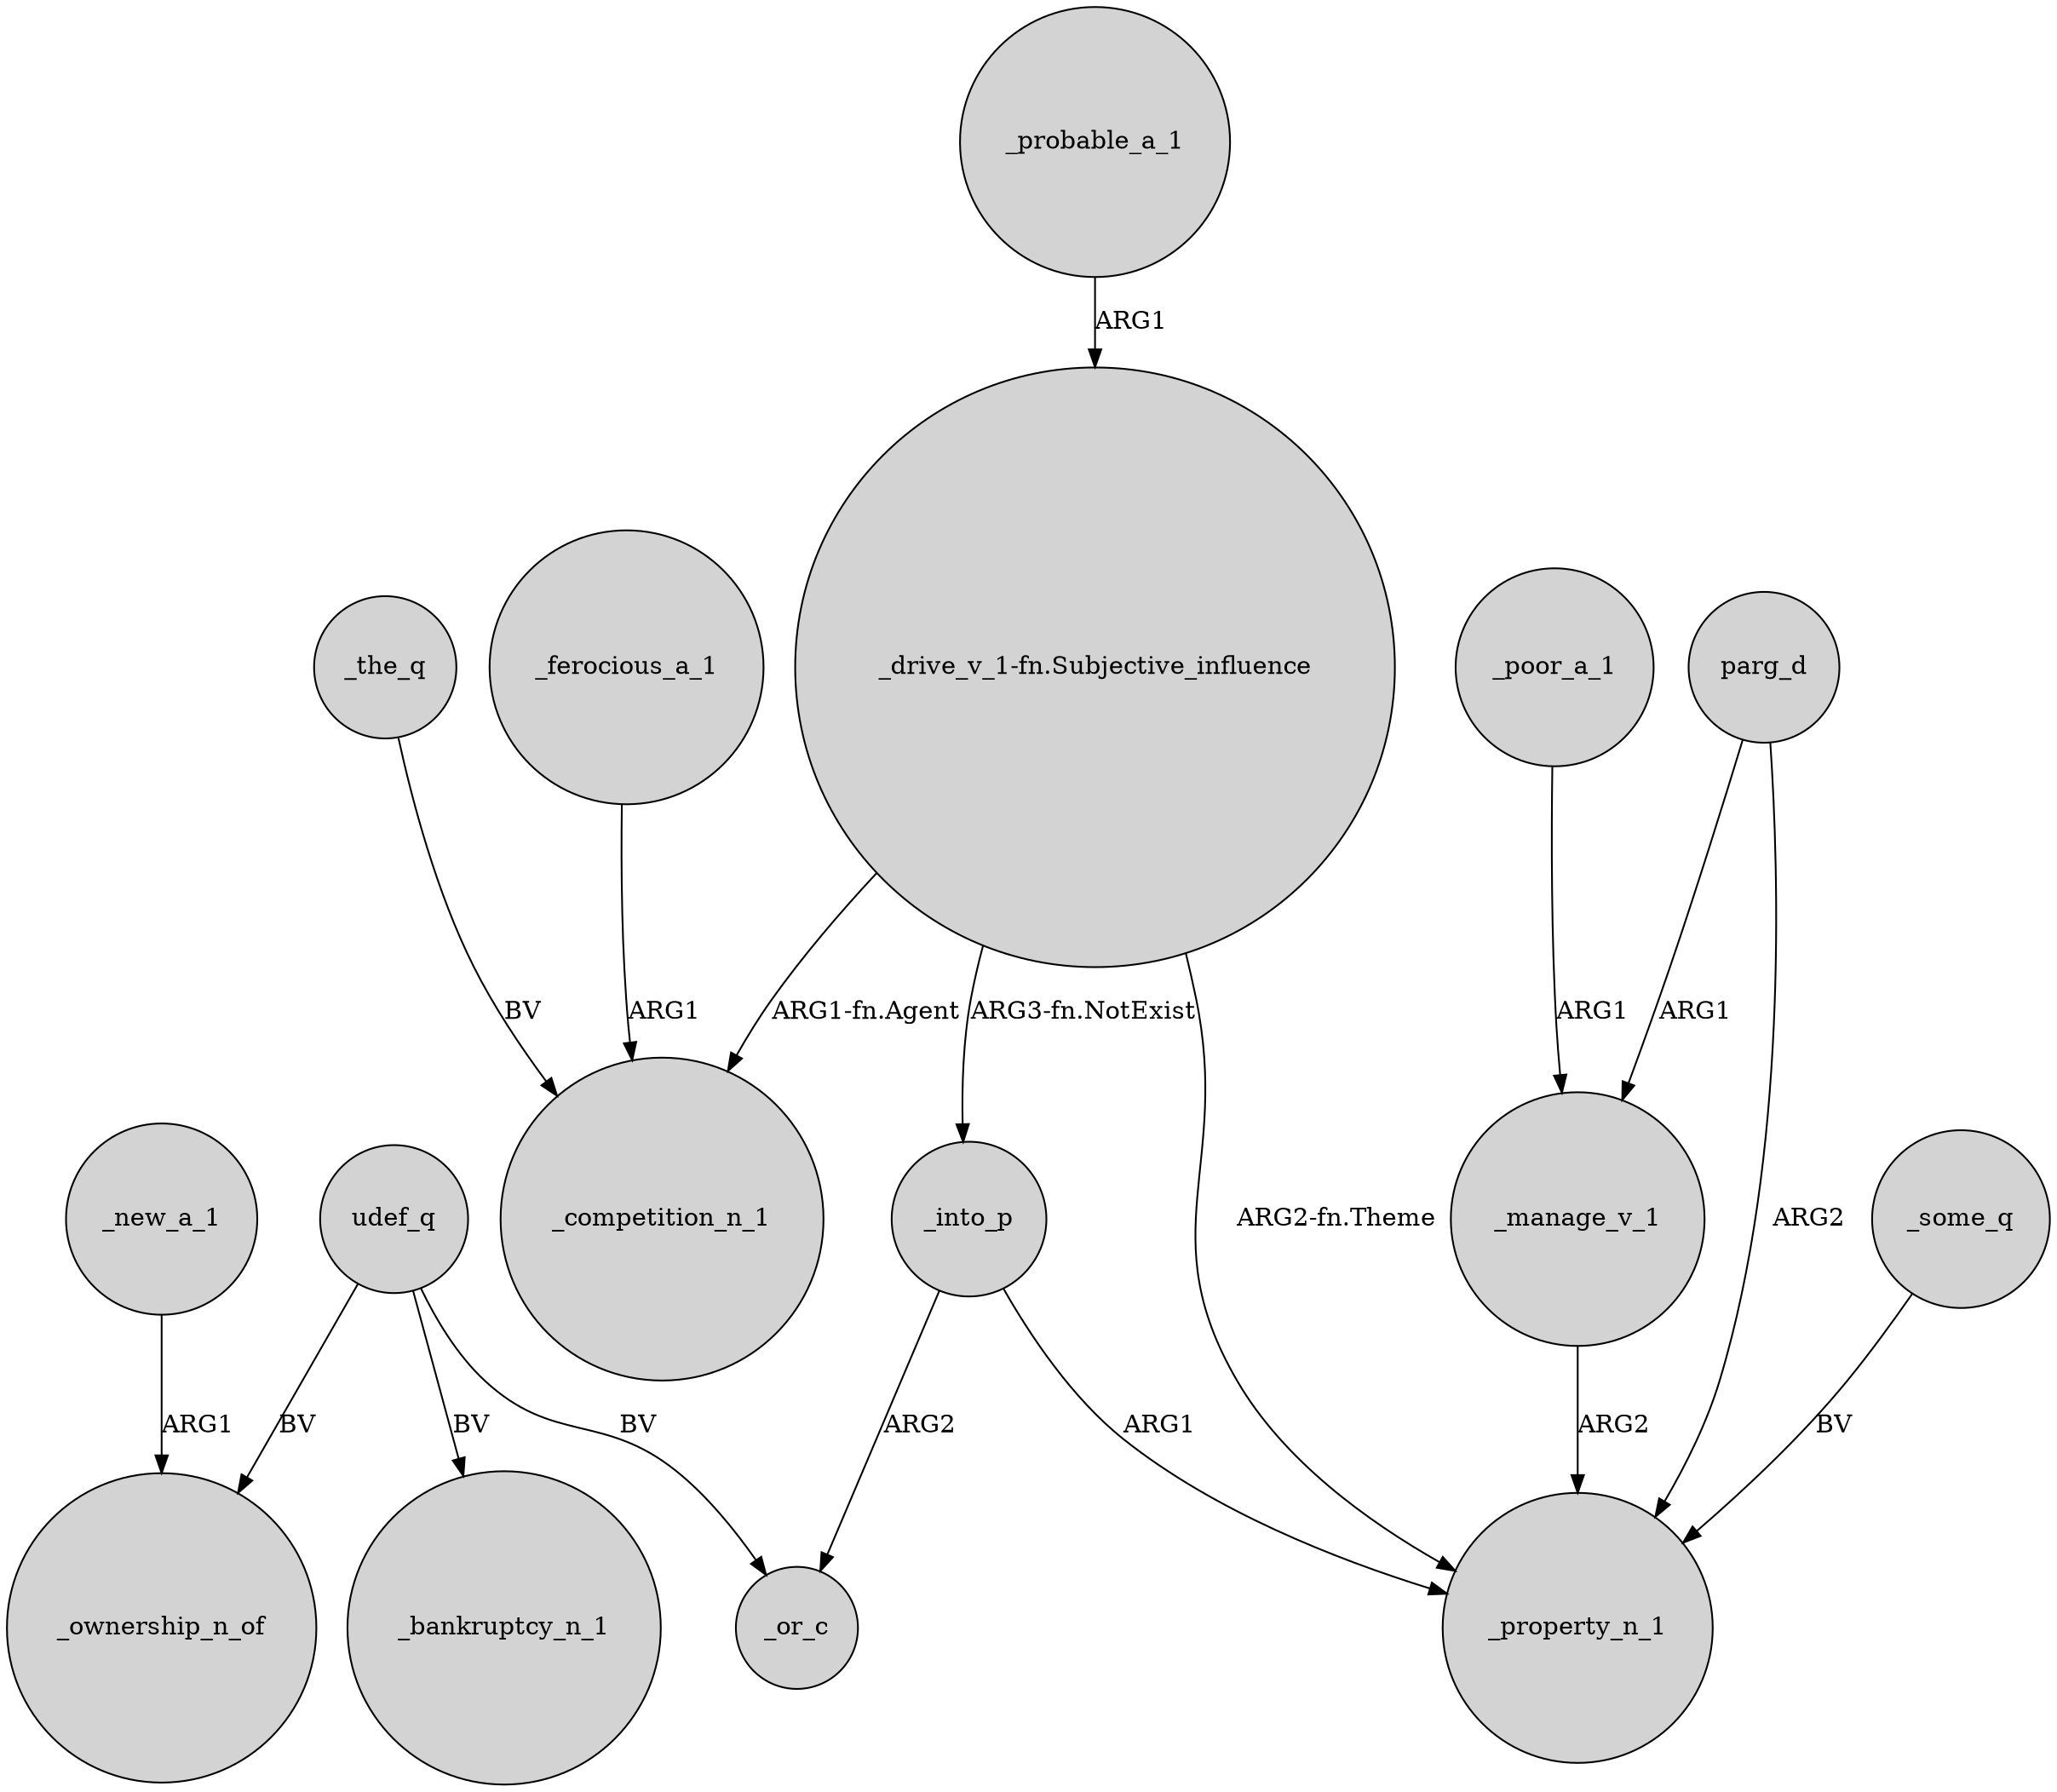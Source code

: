 digraph {
	node [shape=circle style=filled]
	_into_p -> _or_c [label=ARG2]
	udef_q -> _ownership_n_of [label=BV]
	"_drive_v_1-fn.Subjective_influence" -> _competition_n_1 [label="ARG1-fn.Agent"]
	_probable_a_1 -> "_drive_v_1-fn.Subjective_influence" [label=ARG1]
	"_drive_v_1-fn.Subjective_influence" -> _property_n_1 [label="ARG2-fn.Theme"]
	_manage_v_1 -> _property_n_1 [label=ARG2]
	_the_q -> _competition_n_1 [label=BV]
	_into_p -> _property_n_1 [label=ARG1]
	udef_q -> _bankruptcy_n_1 [label=BV]
	"_drive_v_1-fn.Subjective_influence" -> _into_p [label="ARG3-fn.NotExist"]
	udef_q -> _or_c [label=BV]
	_new_a_1 -> _ownership_n_of [label=ARG1]
	_some_q -> _property_n_1 [label=BV]
	_ferocious_a_1 -> _competition_n_1 [label=ARG1]
	_poor_a_1 -> _manage_v_1 [label=ARG1]
	parg_d -> _property_n_1 [label=ARG2]
	parg_d -> _manage_v_1 [label=ARG1]
}
